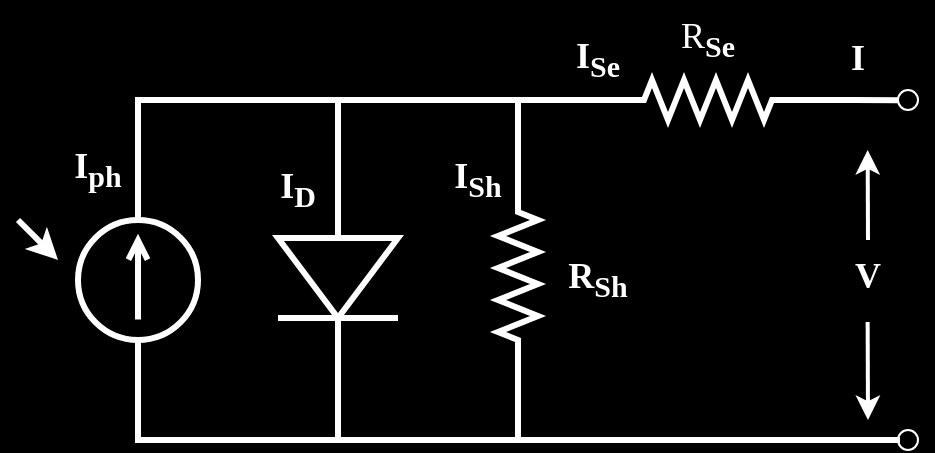 <mxfile version="24.7.7">
  <diagram name="Page-1" id="H8Ydm73rRAzKJuo1vf3U">
    <mxGraphModel dx="1050" dy="572" grid="1" gridSize="10" guides="1" tooltips="1" connect="1" arrows="1" fold="1" page="1" pageScale="1" pageWidth="827" pageHeight="1169" background="#000000" math="0" shadow="0">
      <root>
        <mxCell id="0" />
        <mxCell id="1" parent="0" />
        <mxCell id="qP-ptkdwz3GpzIyoI9f6-21" style="edgeStyle=orthogonalEdgeStyle;rounded=0;orthogonalLoop=1;jettySize=auto;html=1;exitX=1;exitY=0.5;exitDx=0;exitDy=0;exitPerimeter=0;endArrow=none;endFill=0;strokeWidth=3;fontSize=18;fillColor=none;strokeColor=#FFFFFF;fontColor=#FFFFFF;" parent="1" source="qP-ptkdwz3GpzIyoI9f6-12" edge="1">
          <mxGeometry relative="1" as="geometry">
            <mxPoint x="570" y="190.167" as="targetPoint" />
          </mxGeometry>
        </mxCell>
        <mxCell id="qP-ptkdwz3GpzIyoI9f6-12" value="" style="pointerEvents=1;verticalLabelPosition=bottom;shadow=0;dashed=0;align=center;html=1;verticalAlign=top;shape=mxgraph.electrical.resistors.resistor_2;strokeWidth=3;fontSize=18;fillColor=none;strokeColor=#FFFFFF;fontColor=#FFFFFF;" parent="1" vertex="1">
          <mxGeometry x="425" y="180" width="100" height="20" as="geometry" />
        </mxCell>
        <mxCell id="qP-ptkdwz3GpzIyoI9f6-18" style="edgeStyle=orthogonalEdgeStyle;rounded=0;orthogonalLoop=1;jettySize=auto;html=1;exitX=0;exitY=0.5;exitDx=0;exitDy=0;exitPerimeter=0;endArrow=none;endFill=0;strokeWidth=3;fontSize=18;fillColor=none;strokeColor=#FFFFFF;fontColor=#FFFFFF;" parent="1" source="qP-ptkdwz3GpzIyoI9f6-13" edge="1">
          <mxGeometry relative="1" as="geometry">
            <mxPoint x="380" y="190" as="targetPoint" />
          </mxGeometry>
        </mxCell>
        <mxCell id="qP-ptkdwz3GpzIyoI9f6-23" style="edgeStyle=orthogonalEdgeStyle;rounded=0;orthogonalLoop=1;jettySize=auto;html=1;exitX=1;exitY=0.5;exitDx=0;exitDy=0;exitPerimeter=0;endArrow=none;endFill=0;strokeWidth=3;fontSize=18;fillColor=none;strokeColor=#FFFFFF;fontColor=#FFFFFF;" parent="1" source="qP-ptkdwz3GpzIyoI9f6-13" edge="1">
          <mxGeometry relative="1" as="geometry">
            <mxPoint x="380" y="360" as="targetPoint" />
          </mxGeometry>
        </mxCell>
        <mxCell id="qP-ptkdwz3GpzIyoI9f6-13" value="" style="pointerEvents=1;verticalLabelPosition=bottom;shadow=0;dashed=0;align=center;html=1;verticalAlign=top;shape=mxgraph.electrical.resistors.resistor_2;direction=south;strokeWidth=3;fontSize=18;fillColor=none;strokeColor=#FFFFFF;fontColor=#FFFFFF;" parent="1" vertex="1">
          <mxGeometry x="370" y="228" width="20" height="100" as="geometry" />
        </mxCell>
        <mxCell id="qP-ptkdwz3GpzIyoI9f6-17" style="edgeStyle=orthogonalEdgeStyle;rounded=0;orthogonalLoop=1;jettySize=auto;html=1;exitX=0;exitY=0.5;exitDx=0;exitDy=0;exitPerimeter=0;endArrow=none;endFill=0;startArrow=none;startFill=0;strokeWidth=3;fontSize=18;fillColor=none;strokeColor=#FFFFFF;fontColor=#FFFFFF;" parent="1" source="qP-ptkdwz3GpzIyoI9f6-14" edge="1">
          <mxGeometry relative="1" as="geometry">
            <mxPoint x="290" y="190" as="targetPoint" />
          </mxGeometry>
        </mxCell>
        <mxCell id="qP-ptkdwz3GpzIyoI9f6-22" style="edgeStyle=orthogonalEdgeStyle;rounded=0;orthogonalLoop=1;jettySize=auto;html=1;exitX=1;exitY=0.5;exitDx=0;exitDy=0;exitPerimeter=0;endArrow=none;endFill=0;strokeWidth=3;fontSize=18;fillColor=none;strokeColor=#FFFFFF;fontColor=#FFFFFF;" parent="1" source="qP-ptkdwz3GpzIyoI9f6-14" edge="1">
          <mxGeometry relative="1" as="geometry">
            <mxPoint x="290" y="360" as="targetPoint" />
          </mxGeometry>
        </mxCell>
        <mxCell id="qP-ptkdwz3GpzIyoI9f6-14" value="" style="pointerEvents=1;fillColor=none;verticalLabelPosition=bottom;shadow=0;dashed=0;align=center;html=1;verticalAlign=top;shape=mxgraph.electrical.diodes.diode;direction=south;strokeWidth=3;fontSize=18;strokeColor=#FFFFFF;fontColor=#FFFFFF;" parent="1" vertex="1">
          <mxGeometry x="260" y="229" width="60" height="100" as="geometry" />
        </mxCell>
        <mxCell id="qP-ptkdwz3GpzIyoI9f6-20" style="edgeStyle=orthogonalEdgeStyle;rounded=0;orthogonalLoop=1;jettySize=auto;html=1;exitX=0;exitY=0.5;exitDx=0;exitDy=0;exitPerimeter=0;endArrow=none;endFill=0;strokeWidth=3;fontSize=18;fillColor=none;strokeColor=#FFFFFF;fontColor=#FFFFFF;" parent="1" source="qP-ptkdwz3GpzIyoI9f6-15" edge="1">
          <mxGeometry relative="1" as="geometry">
            <mxPoint x="571" y="360" as="targetPoint" />
            <Array as="points">
              <mxPoint x="190" y="360" />
              <mxPoint x="571" y="360" />
            </Array>
          </mxGeometry>
        </mxCell>
        <mxCell id="qP-ptkdwz3GpzIyoI9f6-15" value="" style="pointerEvents=1;verticalLabelPosition=bottom;shadow=0;dashed=0;align=center;html=1;verticalAlign=top;shape=mxgraph.electrical.signal_sources.source;aspect=fixed;points=[[0.5,0,0],[1,0.5,0],[0.5,1,0],[0,0.5,0]];elSignalType=dc1;direction=north;strokeWidth=3;fontSize=18;fillColor=none;strokeColor=#FFFFFF;fontColor=#FFFFFF;" parent="1" vertex="1">
          <mxGeometry x="160" y="250" width="60" height="60" as="geometry" />
        </mxCell>
        <mxCell id="qP-ptkdwz3GpzIyoI9f6-16" style="edgeStyle=orthogonalEdgeStyle;rounded=0;orthogonalLoop=1;jettySize=auto;html=1;exitX=1;exitY=0.5;exitDx=0;exitDy=0;exitPerimeter=0;entryX=0;entryY=0.5;entryDx=0;entryDy=0;entryPerimeter=0;endArrow=none;endFill=0;strokeWidth=3;fontSize=18;fillColor=none;strokeColor=#FFFFFF;fontColor=#FFFFFF;" parent="1" source="qP-ptkdwz3GpzIyoI9f6-15" target="qP-ptkdwz3GpzIyoI9f6-12" edge="1">
          <mxGeometry relative="1" as="geometry" />
        </mxCell>
        <mxCell id="qP-ptkdwz3GpzIyoI9f6-24" value="&lt;font face=&quot;Times New Roman&quot; style=&quot;font-size: 18px;&quot;&gt;&lt;b style=&quot;font-size: 18px;&quot;&gt;I&lt;span style=&quot;font-size: 18px;&quot;&gt;&lt;sub&gt;ph&lt;/sub&gt;&lt;/span&gt;&lt;/b&gt;&lt;/font&gt;" style="text;align=center;fillColor=none;html=1;verticalAlign=middle;whiteSpace=wrap;rounded=0;fontSize=18;strokeColor=none;fontColor=#FFFFFF;" parent="1" vertex="1">
          <mxGeometry x="140" y="210" width="60" height="30" as="geometry" />
        </mxCell>
        <mxCell id="qP-ptkdwz3GpzIyoI9f6-25" value="&lt;font face=&quot;Times New Roman&quot; style=&quot;font-size: 18px;&quot;&gt;&lt;b style=&quot;font-size: 18px;&quot;&gt;I&lt;span style=&quot;font-size: 18px;&quot;&gt;&lt;sub&gt;D&lt;/sub&gt;&lt;/span&gt;&lt;/b&gt;&lt;/font&gt;" style="text;align=center;fillColor=none;html=1;verticalAlign=middle;whiteSpace=wrap;rounded=0;fontSize=18;strokeColor=none;fontColor=#FFFFFF;" parent="1" vertex="1">
          <mxGeometry x="240" y="215" width="60" height="40" as="geometry" />
        </mxCell>
        <mxCell id="qP-ptkdwz3GpzIyoI9f6-26" value="&lt;font face=&quot;Times New Roman&quot; style=&quot;font-size: 18px;&quot;&gt;&lt;b style=&quot;font-size: 18px;&quot;&gt;I&lt;span style=&quot;font-size: 18px;&quot;&gt;&lt;sub&gt;Se&lt;/sub&gt;&lt;/span&gt;&lt;/b&gt;&lt;/font&gt;" style="text;align=center;fillColor=none;html=1;verticalAlign=middle;whiteSpace=wrap;rounded=0;fontSize=18;strokeColor=none;fontColor=#FFFFFF;" parent="1" vertex="1">
          <mxGeometry x="390" y="150" width="60" height="40" as="geometry" />
        </mxCell>
        <mxCell id="qP-ptkdwz3GpzIyoI9f6-27" value="&lt;font face=&quot;Times New Roman&quot; style=&quot;font-size: 18px;&quot;&gt;&lt;b style=&quot;font-size: 18px;&quot;&gt;I&lt;span style=&quot;font-size: 18px;&quot;&gt;&lt;sub&gt;Sh&lt;/sub&gt;&lt;/span&gt;&lt;/b&gt;&lt;/font&gt;" style="text;align=center;fillColor=none;html=1;verticalAlign=middle;whiteSpace=wrap;rounded=0;fontSize=18;strokeColor=none;fontColor=#FFFFFF;" parent="1" vertex="1">
          <mxGeometry x="330" y="210" width="60" height="40" as="geometry" />
        </mxCell>
        <mxCell id="qP-ptkdwz3GpzIyoI9f6-28" value="&lt;font face=&quot;Times New Roman&quot;&gt;R&lt;b&gt;&lt;span style=&quot;font-size: 18px;&quot;&gt;&lt;sub&gt;Se&lt;/sub&gt;&lt;/span&gt;&lt;/b&gt;&lt;/font&gt;" style="text;align=center;fillColor=none;html=1;verticalAlign=middle;whiteSpace=wrap;rounded=0;fontSize=18;strokeColor=none;fontColor=#FFFFFF;" parent="1" vertex="1">
          <mxGeometry x="445" y="140" width="60" height="40" as="geometry" />
        </mxCell>
        <mxCell id="qP-ptkdwz3GpzIyoI9f6-29" value="&lt;font style=&quot;font-size: 18px;&quot; face=&quot;Times New Roman&quot;&gt;&lt;b style=&quot;font-size: 18px;&quot;&gt;R&lt;span style=&quot;font-size: 18px;&quot;&gt;&lt;sub&gt;Sh&lt;/sub&gt;&lt;/span&gt;&lt;/b&gt;&lt;/font&gt;" style="text;align=center;fillColor=none;html=1;verticalAlign=middle;whiteSpace=wrap;rounded=0;fontSize=18;strokeColor=none;fontColor=#FFFFFF;" parent="1" vertex="1">
          <mxGeometry x="390" y="260" width="60" height="40" as="geometry" />
        </mxCell>
        <mxCell id="qP-ptkdwz3GpzIyoI9f6-30" value="&lt;font style=&quot;font-size: 18px;&quot; face=&quot;Times New Roman&quot;&gt;&lt;b style=&quot;font-size: 18px;&quot;&gt;V&lt;/b&gt;&lt;/font&gt;" style="text;align=center;fillColor=none;html=1;verticalAlign=middle;whiteSpace=wrap;rounded=0;fontSize=18;strokeColor=none;fontColor=#FFFFFF;" parent="1" vertex="1">
          <mxGeometry x="525" y="258" width="60" height="40" as="geometry" />
        </mxCell>
        <mxCell id="qP-ptkdwz3GpzIyoI9f6-31" value="&lt;font style=&quot;font-size: 18px;&quot; face=&quot;Times New Roman&quot;&gt;&lt;b style=&quot;font-size: 18px;&quot;&gt;I&lt;/b&gt;&lt;/font&gt;&lt;div style=&quot;font-size: 18px;&quot;&gt;&lt;font style=&quot;font-size: 18px;&quot; face=&quot;Times New Roman&quot;&gt;&lt;b style=&quot;font-size: 18px;&quot;&gt;&lt;br style=&quot;font-size: 18px;&quot;&gt;&lt;/b&gt;&lt;/font&gt;&lt;/div&gt;" style="text;align=center;fillColor=none;html=1;verticalAlign=middle;whiteSpace=wrap;rounded=0;fontSize=18;strokeColor=none;fontColor=#FFFFFF;" parent="1" vertex="1">
          <mxGeometry x="520" y="160" width="60" height="40" as="geometry" />
        </mxCell>
        <mxCell id="qP-ptkdwz3GpzIyoI9f6-32" value="" style="edgeStyle=none;orthogonalLoop=1;jettySize=auto;html=1;rounded=0;exitX=0.597;exitY=1.075;exitDx=0;exitDy=0;exitPerimeter=0;strokeWidth=2;fillColor=none;strokeColor=#FFFFFF;fontColor=#FFFFFF;fontSize=18;" parent="1" edge="1">
          <mxGeometry width="80" relative="1" as="geometry">
            <mxPoint x="554.82" y="301" as="sourcePoint" />
            <mxPoint x="555" y="350" as="targetPoint" />
            <Array as="points" />
          </mxGeometry>
        </mxCell>
        <mxCell id="qP-ptkdwz3GpzIyoI9f6-33" value="" style="edgeStyle=none;orthogonalLoop=1;jettySize=auto;html=1;rounded=0;strokeWidth=2;fillColor=none;strokeColor=#FFFFFF;fontColor=#FFFFFF;fontSize=18;" parent="1" edge="1">
          <mxGeometry width="80" relative="1" as="geometry">
            <mxPoint x="555" y="260" as="sourcePoint" />
            <mxPoint x="554.82" y="215" as="targetPoint" />
            <Array as="points" />
          </mxGeometry>
        </mxCell>
        <mxCell id="qP-ptkdwz3GpzIyoI9f6-34" value="" style="ellipse;whiteSpace=wrap;html=1;aspect=fixed;fillStyle=solid;fillColor=none;strokeColor=#FFFFFF;fontColor=#FFFFFF;fontSize=18;" parent="1" vertex="1">
          <mxGeometry x="570" y="185" width="10" height="10" as="geometry" />
        </mxCell>
        <mxCell id="qP-ptkdwz3GpzIyoI9f6-36" value="" style="ellipse;whiteSpace=wrap;html=1;aspect=fixed;fillStyle=solid;fillColor=none;strokeColor=#FFFFFF;fontColor=#FFFFFF;fontSize=18;" parent="1" vertex="1">
          <mxGeometry x="570" y="355" width="10" height="10" as="geometry" />
        </mxCell>
        <mxCell id="qP-ptkdwz3GpzIyoI9f6-42" value="" style="shape=image;html=1;verticalAlign=top;verticalLabelPosition=bottom;labelBackgroundColor=#ffffff;imageAspect=0;aspect=fixed;image=https://cdn4.iconfinder.com/data/icons/ionicons/512/icon-minus-128.png;fillColor=none;strokeColor=#FFFFFF;fontColor=#FFFFFF;fontSize=18;" parent="1" vertex="1">
          <mxGeometry x="565" y="335" width="20" height="20" as="geometry" />
        </mxCell>
        <mxCell id="qP-ptkdwz3GpzIyoI9f6-43" value="" style="shape=image;html=1;verticalAlign=top;verticalLabelPosition=bottom;labelBackgroundColor=#ffffff;imageAspect=0;aspect=fixed;image=https://cdn4.iconfinder.com/data/icons/ionicons/512/icon-plus-round-128.png;fillColor=none;strokeColor=#FFFFFF;fontColor=#FFFFFF;fontSize=18;" parent="1" vertex="1">
          <mxGeometry x="562.5" y="200" width="25" height="25" as="geometry" />
        </mxCell>
        <mxCell id="qP-ptkdwz3GpzIyoI9f6-44" value="" style="endArrow=classic;html=1;rounded=0;strokeWidth=3;fillColor=none;strokeColor=#FFFFFF;fontColor=#FFFFFF;fontSize=18;" parent="1" edge="1">
          <mxGeometry width="50" height="50" relative="1" as="geometry">
            <mxPoint x="130" y="250" as="sourcePoint" />
            <mxPoint x="150" y="270" as="targetPoint" />
          </mxGeometry>
        </mxCell>
      </root>
    </mxGraphModel>
  </diagram>
</mxfile>
